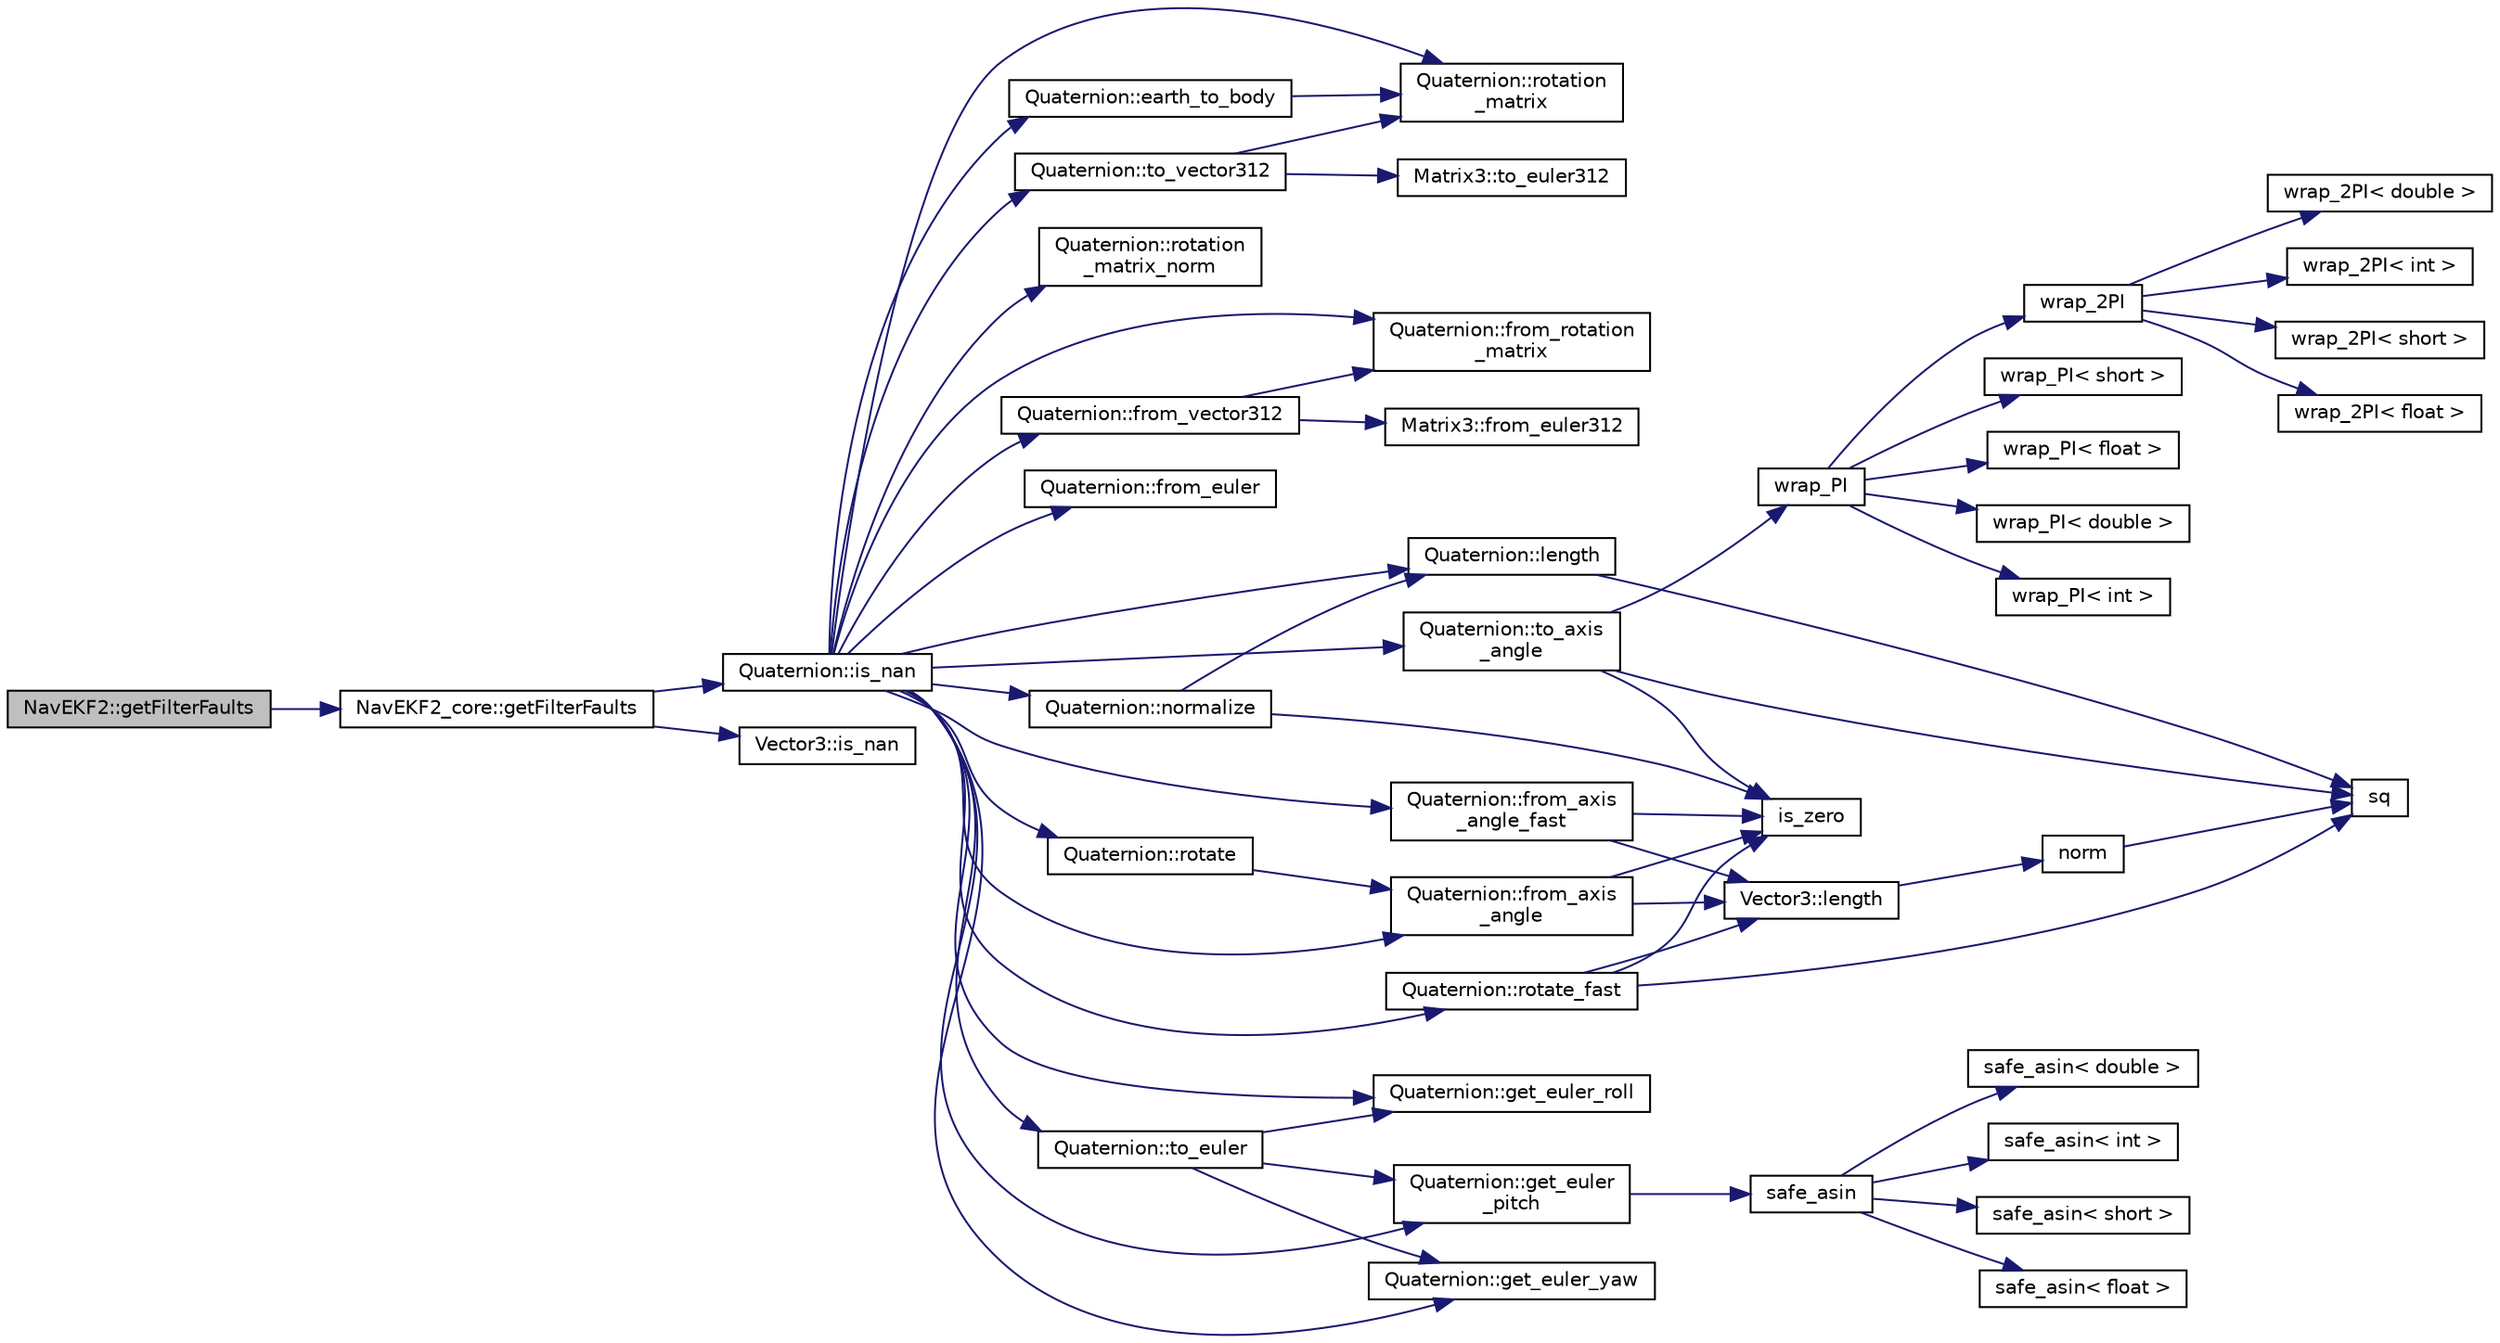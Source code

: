 digraph "NavEKF2::getFilterFaults"
{
 // INTERACTIVE_SVG=YES
  edge [fontname="Helvetica",fontsize="10",labelfontname="Helvetica",labelfontsize="10"];
  node [fontname="Helvetica",fontsize="10",shape=record];
  rankdir="LR";
  Node1 [label="NavEKF2::getFilterFaults",height=0.2,width=0.4,color="black", fillcolor="grey75", style="filled", fontcolor="black"];
  Node1 -> Node2 [color="midnightblue",fontsize="10",style="solid",fontname="Helvetica"];
  Node2 [label="NavEKF2_core::getFilterFaults",height=0.2,width=0.4,color="black", fillcolor="white", style="filled",URL="$classNavEKF2__core.html#a279e8116bbf537d4c1bb9e82370898a1"];
  Node2 -> Node3 [color="midnightblue",fontsize="10",style="solid",fontname="Helvetica"];
  Node3 [label="Quaternion::is_nan",height=0.2,width=0.4,color="black", fillcolor="white", style="filled",URL="$classQuaternion.html#aa3036ce97bb5a7394a2d65edecd8f1ab"];
  Node3 -> Node4 [color="midnightblue",fontsize="10",style="solid",fontname="Helvetica"];
  Node4 [label="Quaternion::rotation\l_matrix",height=0.2,width=0.4,color="black", fillcolor="white", style="filled",URL="$classQuaternion.html#afb7132c9c69a984a40be950a17effeaa"];
  Node3 -> Node5 [color="midnightblue",fontsize="10",style="solid",fontname="Helvetica"];
  Node5 [label="Quaternion::rotation\l_matrix_norm",height=0.2,width=0.4,color="black", fillcolor="white", style="filled",URL="$classQuaternion.html#a6eb039e1550ddd16c5a7c8ebb3554683"];
  Node3 -> Node6 [color="midnightblue",fontsize="10",style="solid",fontname="Helvetica"];
  Node6 [label="Quaternion::from_rotation\l_matrix",height=0.2,width=0.4,color="black", fillcolor="white", style="filled",URL="$classQuaternion.html#a5ee01ee833114be6181887d0dcfb33b1"];
  Node3 -> Node7 [color="midnightblue",fontsize="10",style="solid",fontname="Helvetica"];
  Node7 [label="Quaternion::earth_to_body",height=0.2,width=0.4,color="black", fillcolor="white", style="filled",URL="$classQuaternion.html#a20c1310cb43b19ab1fdcbde038d1e508"];
  Node7 -> Node4 [color="midnightblue",fontsize="10",style="solid",fontname="Helvetica"];
  Node3 -> Node8 [color="midnightblue",fontsize="10",style="solid",fontname="Helvetica"];
  Node8 [label="Quaternion::from_euler",height=0.2,width=0.4,color="black", fillcolor="white", style="filled",URL="$classQuaternion.html#aff2d2d3d1c5937523df8357deae4eeab"];
  Node3 -> Node9 [color="midnightblue",fontsize="10",style="solid",fontname="Helvetica"];
  Node9 [label="Quaternion::from_vector312",height=0.2,width=0.4,color="black", fillcolor="white", style="filled",URL="$classQuaternion.html#aeef32cfe233988d2b1b2f09e33263875"];
  Node9 -> Node10 [color="midnightblue",fontsize="10",style="solid",fontname="Helvetica"];
  Node10 [label="Matrix3::from_euler312",height=0.2,width=0.4,color="black", fillcolor="white", style="filled",URL="$classMatrix3.html#ac40446799dccb00a1a0098decf876d7b"];
  Node9 -> Node6 [color="midnightblue",fontsize="10",style="solid",fontname="Helvetica"];
  Node3 -> Node11 [color="midnightblue",fontsize="10",style="solid",fontname="Helvetica"];
  Node11 [label="Quaternion::to_axis\l_angle",height=0.2,width=0.4,color="black", fillcolor="white", style="filled",URL="$classQuaternion.html#aa4262462e1c1217fd3bd97b6421dd318"];
  Node11 -> Node12 [color="midnightblue",fontsize="10",style="solid",fontname="Helvetica"];
  Node12 [label="sq",height=0.2,width=0.4,color="black", fillcolor="white", style="filled",URL="$AP__Math_8h.html#a0375e3d67fd3911cacee5c3e1408c0f2"];
  Node11 -> Node13 [color="midnightblue",fontsize="10",style="solid",fontname="Helvetica"];
  Node13 [label="is_zero",height=0.2,width=0.4,color="black", fillcolor="white", style="filled",URL="$AP__Math_8h.html#a2a12cce483e9b870da70d30406d82c60"];
  Node11 -> Node14 [color="midnightblue",fontsize="10",style="solid",fontname="Helvetica"];
  Node14 [label="wrap_PI",height=0.2,width=0.4,color="black", fillcolor="white", style="filled",URL="$AP__Math_8cpp.html#a21d0562d7b23dd9f04bc30a3611cc577"];
  Node14 -> Node15 [color="midnightblue",fontsize="10",style="solid",fontname="Helvetica"];
  Node15 [label="wrap_2PI",height=0.2,width=0.4,color="black", fillcolor="white", style="filled",URL="$AP__Math_8cpp.html#aa66b7eae8d7e99247c6a2b3d2b5c7b8d"];
  Node15 -> Node16 [color="midnightblue",fontsize="10",style="solid",fontname="Helvetica"];
  Node16 [label="wrap_2PI\< int \>",height=0.2,width=0.4,color="black", fillcolor="white", style="filled",URL="$AP__Math_8cpp.html#a50a4ded454375642e1944882b01a1ae5"];
  Node15 -> Node17 [color="midnightblue",fontsize="10",style="solid",fontname="Helvetica"];
  Node17 [label="wrap_2PI\< short \>",height=0.2,width=0.4,color="black", fillcolor="white", style="filled",URL="$AP__Math_8cpp.html#aaf8ce7d4f9e3837bdbd5aac6545b4000"];
  Node15 -> Node18 [color="midnightblue",fontsize="10",style="solid",fontname="Helvetica"];
  Node18 [label="wrap_2PI\< float \>",height=0.2,width=0.4,color="black", fillcolor="white", style="filled",URL="$AP__Math_8cpp.html#a7182302503c136742396e3057b680dc7"];
  Node15 -> Node19 [color="midnightblue",fontsize="10",style="solid",fontname="Helvetica"];
  Node19 [label="wrap_2PI\< double \>",height=0.2,width=0.4,color="black", fillcolor="white", style="filled",URL="$AP__Math_8cpp.html#a0b4be48e39c65e97084146b9f1d22c00"];
  Node14 -> Node20 [color="midnightblue",fontsize="10",style="solid",fontname="Helvetica"];
  Node20 [label="wrap_PI\< int \>",height=0.2,width=0.4,color="black", fillcolor="white", style="filled",URL="$AP__Math_8cpp.html#a044023fcfa899d449f5a219ca7596ca4"];
  Node14 -> Node21 [color="midnightblue",fontsize="10",style="solid",fontname="Helvetica"];
  Node21 [label="wrap_PI\< short \>",height=0.2,width=0.4,color="black", fillcolor="white", style="filled",URL="$AP__Math_8cpp.html#ad0041912c2965b653fa9cf6854e47bc8"];
  Node14 -> Node22 [color="midnightblue",fontsize="10",style="solid",fontname="Helvetica"];
  Node22 [label="wrap_PI\< float \>",height=0.2,width=0.4,color="black", fillcolor="white", style="filled",URL="$AP__Math_8cpp.html#a789e7d40c173a1fab6560d1b61609952"];
  Node14 -> Node23 [color="midnightblue",fontsize="10",style="solid",fontname="Helvetica"];
  Node23 [label="wrap_PI\< double \>",height=0.2,width=0.4,color="black", fillcolor="white", style="filled",URL="$AP__Math_8cpp.html#a66b3a8191d62a34f4d673d5c62d8d1cf"];
  Node3 -> Node24 [color="midnightblue",fontsize="10",style="solid",fontname="Helvetica"];
  Node24 [label="Quaternion::from_axis\l_angle",height=0.2,width=0.4,color="black", fillcolor="white", style="filled",URL="$classQuaternion.html#a6c21fe33378aa16a33cba869ba4af5dc"];
  Node24 -> Node25 [color="midnightblue",fontsize="10",style="solid",fontname="Helvetica"];
  Node25 [label="Vector3::length",height=0.2,width=0.4,color="black", fillcolor="white", style="filled",URL="$classVector3.html#ac1fd5514e368a1e1c2d13f71eda18345"];
  Node25 -> Node26 [color="midnightblue",fontsize="10",style="solid",fontname="Helvetica"];
  Node26 [label="norm",height=0.2,width=0.4,color="black", fillcolor="white", style="filled",URL="$AP__Math_8h.html#adc76d4a5e5c9ae8cb7ab17b55c40d636"];
  Node26 -> Node12 [color="midnightblue",fontsize="10",style="solid",fontname="Helvetica"];
  Node24 -> Node13 [color="midnightblue",fontsize="10",style="solid",fontname="Helvetica"];
  Node3 -> Node27 [color="midnightblue",fontsize="10",style="solid",fontname="Helvetica"];
  Node27 [label="Quaternion::rotate",height=0.2,width=0.4,color="black", fillcolor="white", style="filled",URL="$classQuaternion.html#aad078c52b4d7e9221963199f0dd075df"];
  Node27 -> Node24 [color="midnightblue",fontsize="10",style="solid",fontname="Helvetica"];
  Node3 -> Node28 [color="midnightblue",fontsize="10",style="solid",fontname="Helvetica"];
  Node28 [label="Quaternion::from_axis\l_angle_fast",height=0.2,width=0.4,color="black", fillcolor="white", style="filled",URL="$classQuaternion.html#ade8a1797e25cc72e0b0520e075f9fb44"];
  Node28 -> Node25 [color="midnightblue",fontsize="10",style="solid",fontname="Helvetica"];
  Node28 -> Node13 [color="midnightblue",fontsize="10",style="solid",fontname="Helvetica"];
  Node3 -> Node29 [color="midnightblue",fontsize="10",style="solid",fontname="Helvetica"];
  Node29 [label="Quaternion::rotate_fast",height=0.2,width=0.4,color="black", fillcolor="white", style="filled",URL="$classQuaternion.html#a9ec53ab1613347e4ab60db39fd917e3e"];
  Node29 -> Node25 [color="midnightblue",fontsize="10",style="solid",fontname="Helvetica"];
  Node29 -> Node13 [color="midnightblue",fontsize="10",style="solid",fontname="Helvetica"];
  Node29 -> Node12 [color="midnightblue",fontsize="10",style="solid",fontname="Helvetica"];
  Node3 -> Node30 [color="midnightblue",fontsize="10",style="solid",fontname="Helvetica"];
  Node30 [label="Quaternion::get_euler_roll",height=0.2,width=0.4,color="black", fillcolor="white", style="filled",URL="$classQuaternion.html#a9ae6c42349ddc744022a4a1cf7868eb0"];
  Node3 -> Node31 [color="midnightblue",fontsize="10",style="solid",fontname="Helvetica"];
  Node31 [label="Quaternion::get_euler\l_pitch",height=0.2,width=0.4,color="black", fillcolor="white", style="filled",URL="$classQuaternion.html#a0bfe50c332309932cd833b83f6524e5f"];
  Node31 -> Node32 [color="midnightblue",fontsize="10",style="solid",fontname="Helvetica"];
  Node32 [label="safe_asin",height=0.2,width=0.4,color="black", fillcolor="white", style="filled",URL="$AP__Math_8cpp.html#a3370ada2588e54722319d65e00d8545c"];
  Node32 -> Node33 [color="midnightblue",fontsize="10",style="solid",fontname="Helvetica"];
  Node33 [label="safe_asin\< int \>",height=0.2,width=0.4,color="black", fillcolor="white", style="filled",URL="$AP__Math_8cpp.html#acde8e5813f30717986b84509948bf530"];
  Node32 -> Node34 [color="midnightblue",fontsize="10",style="solid",fontname="Helvetica"];
  Node34 [label="safe_asin\< short \>",height=0.2,width=0.4,color="black", fillcolor="white", style="filled",URL="$AP__Math_8cpp.html#a6baeda4985886aba9f6d5d5008ac2b10"];
  Node32 -> Node35 [color="midnightblue",fontsize="10",style="solid",fontname="Helvetica"];
  Node35 [label="safe_asin\< float \>",height=0.2,width=0.4,color="black", fillcolor="white", style="filled",URL="$AP__Math_8cpp.html#a48612e903b0ef12fa5653056a6d5b3f7"];
  Node32 -> Node36 [color="midnightblue",fontsize="10",style="solid",fontname="Helvetica"];
  Node36 [label="safe_asin\< double \>",height=0.2,width=0.4,color="black", fillcolor="white", style="filled",URL="$AP__Math_8cpp.html#a9f2aae5b5adb09329c1a64b433d148dd"];
  Node3 -> Node37 [color="midnightblue",fontsize="10",style="solid",fontname="Helvetica"];
  Node37 [label="Quaternion::get_euler_yaw",height=0.2,width=0.4,color="black", fillcolor="white", style="filled",URL="$classQuaternion.html#a35c2a1030832728574363ed8655da625"];
  Node3 -> Node38 [color="midnightblue",fontsize="10",style="solid",fontname="Helvetica"];
  Node38 [label="Quaternion::to_euler",height=0.2,width=0.4,color="black", fillcolor="white", style="filled",URL="$classQuaternion.html#ab3049efa36b211699ca03ea53970f0fd"];
  Node38 -> Node30 [color="midnightblue",fontsize="10",style="solid",fontname="Helvetica"];
  Node38 -> Node31 [color="midnightblue",fontsize="10",style="solid",fontname="Helvetica"];
  Node38 -> Node37 [color="midnightblue",fontsize="10",style="solid",fontname="Helvetica"];
  Node3 -> Node39 [color="midnightblue",fontsize="10",style="solid",fontname="Helvetica"];
  Node39 [label="Quaternion::to_vector312",height=0.2,width=0.4,color="black", fillcolor="white", style="filled",URL="$classQuaternion.html#a00c34e96c45fd01df6d7fa63900ad420"];
  Node39 -> Node4 [color="midnightblue",fontsize="10",style="solid",fontname="Helvetica"];
  Node39 -> Node40 [color="midnightblue",fontsize="10",style="solid",fontname="Helvetica"];
  Node40 [label="Matrix3::to_euler312",height=0.2,width=0.4,color="black", fillcolor="white", style="filled",URL="$classMatrix3.html#abd9cba5416890b2470e3e0f44c314c2a"];
  Node3 -> Node41 [color="midnightblue",fontsize="10",style="solid",fontname="Helvetica"];
  Node41 [label="Quaternion::length",height=0.2,width=0.4,color="black", fillcolor="white", style="filled",URL="$classQuaternion.html#a6f5e82dd828c59392a3133d6d5877f39"];
  Node41 -> Node12 [color="midnightblue",fontsize="10",style="solid",fontname="Helvetica"];
  Node3 -> Node42 [color="midnightblue",fontsize="10",style="solid",fontname="Helvetica"];
  Node42 [label="Quaternion::normalize",height=0.2,width=0.4,color="black", fillcolor="white", style="filled",URL="$classQuaternion.html#a48e6bafb249c895ed25f29dc9170e11e"];
  Node42 -> Node41 [color="midnightblue",fontsize="10",style="solid",fontname="Helvetica"];
  Node42 -> Node13 [color="midnightblue",fontsize="10",style="solid",fontname="Helvetica"];
  Node2 -> Node43 [color="midnightblue",fontsize="10",style="solid",fontname="Helvetica"];
  Node43 [label="Vector3::is_nan",height=0.2,width=0.4,color="black", fillcolor="white", style="filled",URL="$classVector3.html#a076ee3d40e645623b54650cca5ae6df7"];
}
